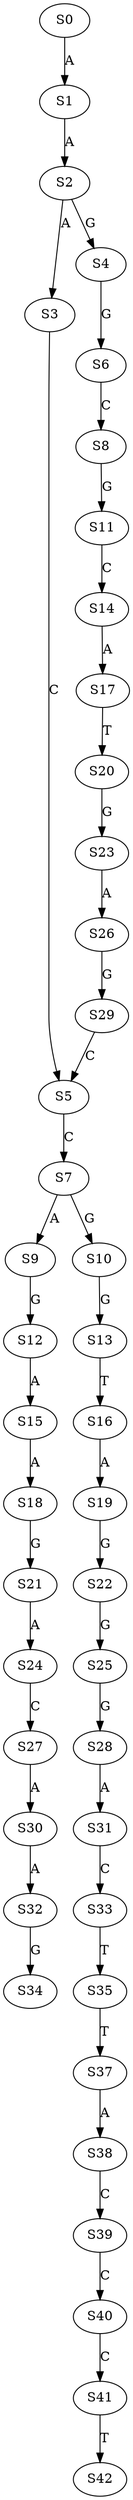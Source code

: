 strict digraph  {
	S0 -> S1 [ label = A ];
	S1 -> S2 [ label = A ];
	S2 -> S3 [ label = A ];
	S2 -> S4 [ label = G ];
	S3 -> S5 [ label = C ];
	S4 -> S6 [ label = G ];
	S5 -> S7 [ label = C ];
	S6 -> S8 [ label = C ];
	S7 -> S9 [ label = A ];
	S7 -> S10 [ label = G ];
	S8 -> S11 [ label = G ];
	S9 -> S12 [ label = G ];
	S10 -> S13 [ label = G ];
	S11 -> S14 [ label = C ];
	S12 -> S15 [ label = A ];
	S13 -> S16 [ label = T ];
	S14 -> S17 [ label = A ];
	S15 -> S18 [ label = A ];
	S16 -> S19 [ label = A ];
	S17 -> S20 [ label = T ];
	S18 -> S21 [ label = G ];
	S19 -> S22 [ label = G ];
	S20 -> S23 [ label = G ];
	S21 -> S24 [ label = A ];
	S22 -> S25 [ label = G ];
	S23 -> S26 [ label = A ];
	S24 -> S27 [ label = C ];
	S25 -> S28 [ label = G ];
	S26 -> S29 [ label = G ];
	S27 -> S30 [ label = A ];
	S28 -> S31 [ label = A ];
	S29 -> S5 [ label = C ];
	S30 -> S32 [ label = A ];
	S31 -> S33 [ label = C ];
	S32 -> S34 [ label = G ];
	S33 -> S35 [ label = T ];
	S35 -> S37 [ label = T ];
	S37 -> S38 [ label = A ];
	S38 -> S39 [ label = C ];
	S39 -> S40 [ label = C ];
	S40 -> S41 [ label = C ];
	S41 -> S42 [ label = T ];
}
